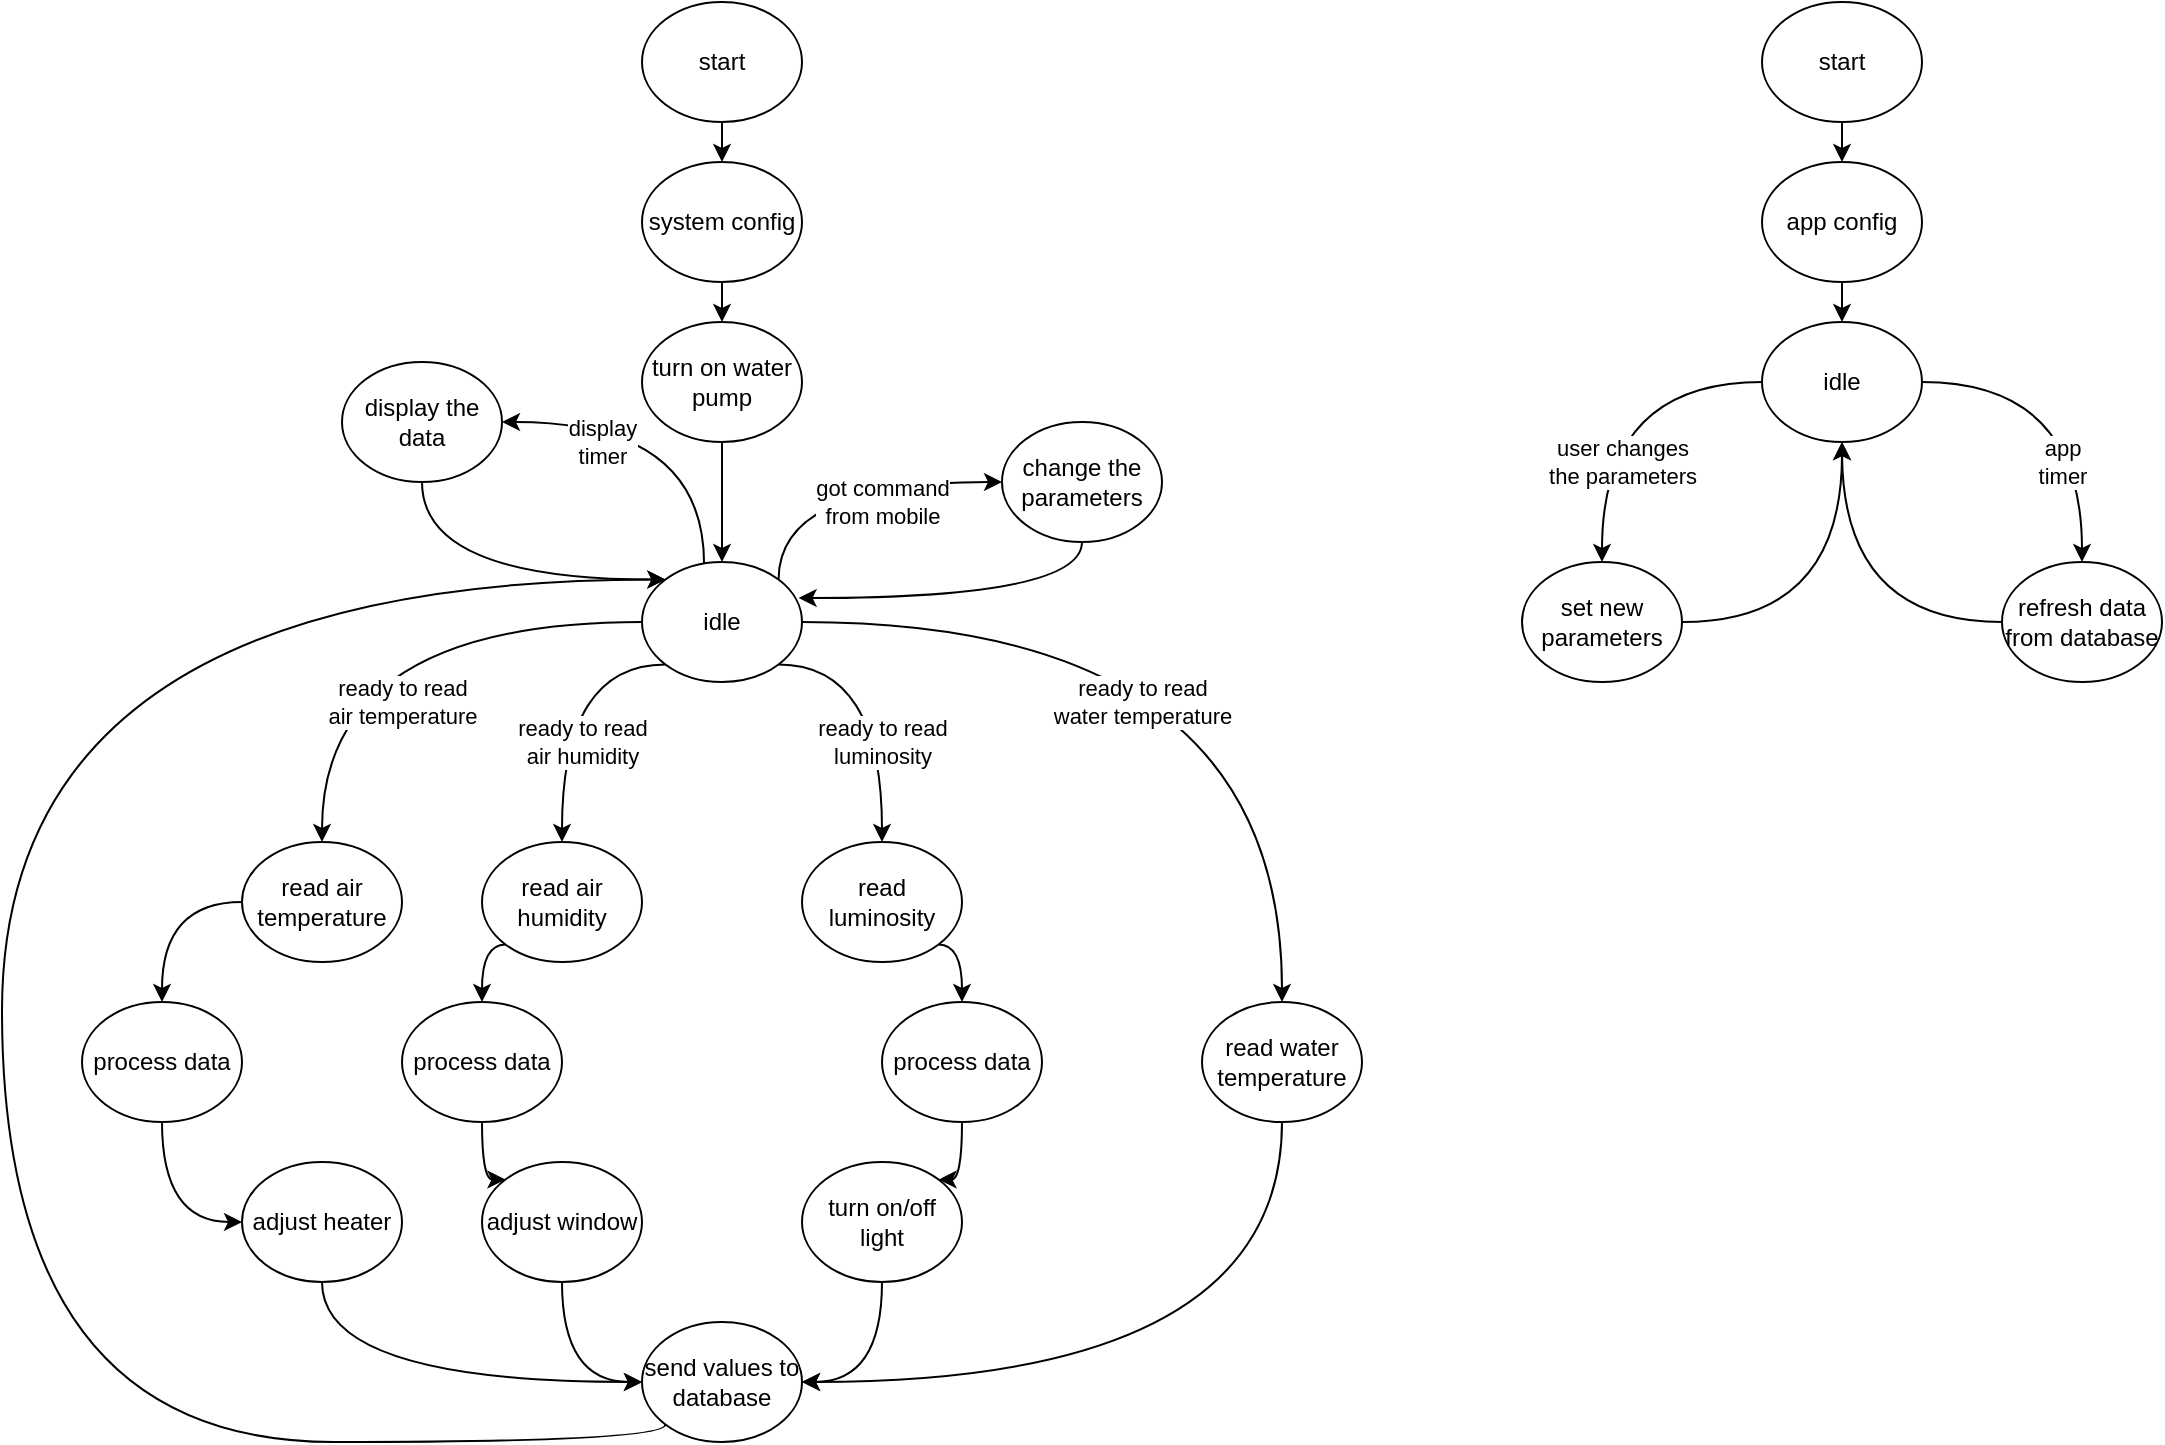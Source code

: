 <mxfile version="15.7.3" type="device"><diagram id="BnsFE4Tw27DlvuBhkqzl" name="Page-1"><mxGraphModel dx="1483" dy="1868" grid="1" gridSize="10" guides="1" tooltips="1" connect="1" arrows="1" fold="1" page="1" pageScale="1" pageWidth="827" pageHeight="1169" math="0" shadow="0"><root><mxCell id="0"/><mxCell id="1" parent="0"/><mxCell id="nS9rwzk1mqLHGK2OqdND-6" value="ready to read&lt;br&gt;air temperature" style="edgeStyle=orthogonalEdgeStyle;rounded=0;orthogonalLoop=1;jettySize=auto;html=1;entryX=0.5;entryY=0;entryDx=0;entryDy=0;curved=1;exitX=0;exitY=0.5;exitDx=0;exitDy=0;" edge="1" parent="1" source="nS9rwzk1mqLHGK2OqdND-1" target="nS9rwzk1mqLHGK2OqdND-2"><mxGeometry x="0.481" y="40" relative="1" as="geometry"><Array as="points"><mxPoint x="240" y="110"/></Array><mxPoint as="offset"/></mxGeometry></mxCell><mxCell id="nS9rwzk1mqLHGK2OqdND-12" value="ready to read&lt;br&gt;air humidity" style="edgeStyle=orthogonalEdgeStyle;curved=1;rounded=0;orthogonalLoop=1;jettySize=auto;html=1;exitX=0;exitY=1;exitDx=0;exitDy=0;entryX=0.5;entryY=0;entryDx=0;entryDy=0;" edge="1" parent="1" source="nS9rwzk1mqLHGK2OqdND-1" target="nS9rwzk1mqLHGK2OqdND-11"><mxGeometry x="0.288" y="10" relative="1" as="geometry"><Array as="points"><mxPoint x="360" y="131"/></Array><mxPoint as="offset"/></mxGeometry></mxCell><mxCell id="nS9rwzk1mqLHGK2OqdND-24" value="ready to read&lt;br&gt;luminosity" style="edgeStyle=orthogonalEdgeStyle;curved=1;rounded=0;orthogonalLoop=1;jettySize=auto;html=1;exitX=1;exitY=1;exitDx=0;exitDy=0;entryX=0.5;entryY=0;entryDx=0;entryDy=0;" edge="1" parent="1" source="nS9rwzk1mqLHGK2OqdND-1" target="nS9rwzk1mqLHGK2OqdND-22"><mxGeometry x="0.288" relative="1" as="geometry"><Array as="points"><mxPoint x="520" y="131"/></Array><mxPoint as="offset"/></mxGeometry></mxCell><mxCell id="nS9rwzk1mqLHGK2OqdND-29" value="ready to read&lt;br&gt;water temperature" style="edgeStyle=orthogonalEdgeStyle;curved=1;rounded=0;orthogonalLoop=1;jettySize=auto;html=1;entryX=0.5;entryY=0;entryDx=0;entryDy=0;" edge="1" parent="1" source="nS9rwzk1mqLHGK2OqdND-1" target="nS9rwzk1mqLHGK2OqdND-28"><mxGeometry x="-0.209" y="-40" relative="1" as="geometry"><mxPoint as="offset"/></mxGeometry></mxCell><mxCell id="nS9rwzk1mqLHGK2OqdND-42" value="got command&lt;br&gt;from mobile" style="edgeStyle=orthogonalEdgeStyle;curved=1;rounded=0;orthogonalLoop=1;jettySize=auto;html=1;exitX=1;exitY=0;exitDx=0;exitDy=0;entryX=0;entryY=0.5;entryDx=0;entryDy=0;" edge="1" parent="1" source="nS9rwzk1mqLHGK2OqdND-1" target="nS9rwzk1mqLHGK2OqdND-40"><mxGeometry x="0.252" y="-10" relative="1" as="geometry"><Array as="points"><mxPoint x="468" y="40"/></Array><mxPoint as="offset"/></mxGeometry></mxCell><mxCell id="nS9rwzk1mqLHGK2OqdND-45" style="edgeStyle=orthogonalEdgeStyle;curved=1;rounded=0;orthogonalLoop=1;jettySize=auto;html=1;entryX=1;entryY=0.5;entryDx=0;entryDy=0;exitX=0.388;exitY=0.017;exitDx=0;exitDy=0;exitPerimeter=0;" edge="1" parent="1" source="nS9rwzk1mqLHGK2OqdND-1" target="nS9rwzk1mqLHGK2OqdND-44"><mxGeometry relative="1" as="geometry"/></mxCell><mxCell id="nS9rwzk1mqLHGK2OqdND-46" value="display&lt;br&gt;timer" style="edgeLabel;html=1;align=center;verticalAlign=middle;resizable=0;points=[];" vertex="1" connectable="0" parent="nS9rwzk1mqLHGK2OqdND-45"><mxGeometry x="0.166" y="15" relative="1" as="geometry"><mxPoint x="-22" y="-5" as="offset"/></mxGeometry></mxCell><mxCell id="nS9rwzk1mqLHGK2OqdND-1" value="idle" style="ellipse;whiteSpace=wrap;html=1;" vertex="1" parent="1"><mxGeometry x="400" y="80" width="80" height="60" as="geometry"/></mxCell><mxCell id="nS9rwzk1mqLHGK2OqdND-7" style="edgeStyle=orthogonalEdgeStyle;curved=1;rounded=0;orthogonalLoop=1;jettySize=auto;html=1;entryX=0.5;entryY=0;entryDx=0;entryDy=0;" edge="1" parent="1" source="nS9rwzk1mqLHGK2OqdND-2" target="nS9rwzk1mqLHGK2OqdND-3"><mxGeometry relative="1" as="geometry"><Array as="points"><mxPoint x="160" y="250"/></Array></mxGeometry></mxCell><mxCell id="nS9rwzk1mqLHGK2OqdND-2" value="read air temperature" style="ellipse;whiteSpace=wrap;html=1;" vertex="1" parent="1"><mxGeometry x="200" y="220" width="80" height="60" as="geometry"/></mxCell><mxCell id="nS9rwzk1mqLHGK2OqdND-8" style="edgeStyle=orthogonalEdgeStyle;curved=1;rounded=0;orthogonalLoop=1;jettySize=auto;html=1;entryX=0;entryY=0.5;entryDx=0;entryDy=0;" edge="1" parent="1" source="nS9rwzk1mqLHGK2OqdND-3" target="nS9rwzk1mqLHGK2OqdND-4"><mxGeometry relative="1" as="geometry"/></mxCell><mxCell id="nS9rwzk1mqLHGK2OqdND-3" value="process data" style="ellipse;whiteSpace=wrap;html=1;" vertex="1" parent="1"><mxGeometry x="120" y="300" width="80" height="60" as="geometry"/></mxCell><mxCell id="nS9rwzk1mqLHGK2OqdND-10" style="edgeStyle=orthogonalEdgeStyle;curved=1;rounded=0;orthogonalLoop=1;jettySize=auto;html=1;entryX=0;entryY=0.5;entryDx=0;entryDy=0;" edge="1" parent="1" source="nS9rwzk1mqLHGK2OqdND-4" target="nS9rwzk1mqLHGK2OqdND-9"><mxGeometry relative="1" as="geometry"><Array as="points"><mxPoint x="240" y="490"/></Array></mxGeometry></mxCell><mxCell id="nS9rwzk1mqLHGK2OqdND-4" value="adjust heater" style="ellipse;whiteSpace=wrap;html=1;" vertex="1" parent="1"><mxGeometry x="200" y="380" width="80" height="60" as="geometry"/></mxCell><mxCell id="nS9rwzk1mqLHGK2OqdND-41" style="edgeStyle=orthogonalEdgeStyle;curved=1;rounded=0;orthogonalLoop=1;jettySize=auto;html=1;entryX=0;entryY=0;entryDx=0;entryDy=0;exitX=0;exitY=1;exitDx=0;exitDy=0;" edge="1" parent="1" source="nS9rwzk1mqLHGK2OqdND-9" target="nS9rwzk1mqLHGK2OqdND-1"><mxGeometry relative="1" as="geometry"><Array as="points"><mxPoint x="412" y="520"/><mxPoint x="80" y="520"/><mxPoint x="80" y="89"/></Array></mxGeometry></mxCell><mxCell id="nS9rwzk1mqLHGK2OqdND-9" value="send values to database" style="ellipse;whiteSpace=wrap;html=1;" vertex="1" parent="1"><mxGeometry x="400" y="460" width="80" height="60" as="geometry"/></mxCell><mxCell id="nS9rwzk1mqLHGK2OqdND-18" style="edgeStyle=orthogonalEdgeStyle;curved=1;rounded=0;orthogonalLoop=1;jettySize=auto;html=1;exitX=0;exitY=1;exitDx=0;exitDy=0;entryX=0.5;entryY=0;entryDx=0;entryDy=0;" edge="1" parent="1" source="nS9rwzk1mqLHGK2OqdND-11" target="nS9rwzk1mqLHGK2OqdND-13"><mxGeometry relative="1" as="geometry"/></mxCell><mxCell id="nS9rwzk1mqLHGK2OqdND-11" value="read air humidity" style="ellipse;whiteSpace=wrap;html=1;" vertex="1" parent="1"><mxGeometry x="320" y="220" width="80" height="60" as="geometry"/></mxCell><mxCell id="nS9rwzk1mqLHGK2OqdND-20" style="edgeStyle=orthogonalEdgeStyle;curved=1;rounded=0;orthogonalLoop=1;jettySize=auto;html=1;entryX=0;entryY=0;entryDx=0;entryDy=0;" edge="1" parent="1" source="nS9rwzk1mqLHGK2OqdND-13" target="nS9rwzk1mqLHGK2OqdND-15"><mxGeometry relative="1" as="geometry"><Array as="points"><mxPoint x="320" y="389"/></Array></mxGeometry></mxCell><mxCell id="nS9rwzk1mqLHGK2OqdND-13" value="process data" style="ellipse;whiteSpace=wrap;html=1;" vertex="1" parent="1"><mxGeometry x="280" y="300" width="80" height="60" as="geometry"/></mxCell><mxCell id="nS9rwzk1mqLHGK2OqdND-16" style="edgeStyle=orthogonalEdgeStyle;curved=1;rounded=0;orthogonalLoop=1;jettySize=auto;html=1;entryX=0;entryY=0.5;entryDx=0;entryDy=0;" edge="1" parent="1" source="nS9rwzk1mqLHGK2OqdND-15" target="nS9rwzk1mqLHGK2OqdND-9"><mxGeometry relative="1" as="geometry"/></mxCell><mxCell id="nS9rwzk1mqLHGK2OqdND-15" value="adjust window" style="ellipse;whiteSpace=wrap;html=1;" vertex="1" parent="1"><mxGeometry x="320" y="380" width="80" height="60" as="geometry"/></mxCell><mxCell id="nS9rwzk1mqLHGK2OqdND-27" style="edgeStyle=orthogonalEdgeStyle;curved=1;rounded=0;orthogonalLoop=1;jettySize=auto;html=1;entryX=1;entryY=0.5;entryDx=0;entryDy=0;" edge="1" parent="1" source="nS9rwzk1mqLHGK2OqdND-21" target="nS9rwzk1mqLHGK2OqdND-9"><mxGeometry relative="1" as="geometry"/></mxCell><mxCell id="nS9rwzk1mqLHGK2OqdND-21" value="turn on/off light" style="ellipse;whiteSpace=wrap;html=1;" vertex="1" parent="1"><mxGeometry x="480" y="380" width="80" height="60" as="geometry"/></mxCell><mxCell id="nS9rwzk1mqLHGK2OqdND-25" style="edgeStyle=orthogonalEdgeStyle;curved=1;rounded=0;orthogonalLoop=1;jettySize=auto;html=1;exitX=1;exitY=1;exitDx=0;exitDy=0;entryX=0.5;entryY=0;entryDx=0;entryDy=0;" edge="1" parent="1" source="nS9rwzk1mqLHGK2OqdND-22" target="nS9rwzk1mqLHGK2OqdND-23"><mxGeometry relative="1" as="geometry"/></mxCell><mxCell id="nS9rwzk1mqLHGK2OqdND-22" value="read luminosity" style="ellipse;whiteSpace=wrap;html=1;" vertex="1" parent="1"><mxGeometry x="480" y="220" width="80" height="60" as="geometry"/></mxCell><mxCell id="nS9rwzk1mqLHGK2OqdND-26" style="edgeStyle=orthogonalEdgeStyle;curved=1;rounded=0;orthogonalLoop=1;jettySize=auto;html=1;entryX=1;entryY=0;entryDx=0;entryDy=0;" edge="1" parent="1" source="nS9rwzk1mqLHGK2OqdND-23" target="nS9rwzk1mqLHGK2OqdND-21"><mxGeometry relative="1" as="geometry"><Array as="points"><mxPoint x="560" y="389"/></Array></mxGeometry></mxCell><mxCell id="nS9rwzk1mqLHGK2OqdND-23" value="process data" style="ellipse;whiteSpace=wrap;html=1;" vertex="1" parent="1"><mxGeometry x="520" y="300" width="80" height="60" as="geometry"/></mxCell><mxCell id="nS9rwzk1mqLHGK2OqdND-30" style="edgeStyle=orthogonalEdgeStyle;curved=1;rounded=0;orthogonalLoop=1;jettySize=auto;html=1;entryX=1;entryY=0.5;entryDx=0;entryDy=0;" edge="1" parent="1" source="nS9rwzk1mqLHGK2OqdND-28" target="nS9rwzk1mqLHGK2OqdND-9"><mxGeometry relative="1" as="geometry"><Array as="points"><mxPoint x="720" y="490"/></Array></mxGeometry></mxCell><mxCell id="nS9rwzk1mqLHGK2OqdND-28" value="read water temperature" style="ellipse;whiteSpace=wrap;html=1;" vertex="1" parent="1"><mxGeometry x="680" y="300" width="80" height="60" as="geometry"/></mxCell><mxCell id="nS9rwzk1mqLHGK2OqdND-37" style="edgeStyle=orthogonalEdgeStyle;curved=1;rounded=0;orthogonalLoop=1;jettySize=auto;html=1;exitX=0.5;exitY=1;exitDx=0;exitDy=0;entryX=0.5;entryY=0;entryDx=0;entryDy=0;" edge="1" parent="1" source="nS9rwzk1mqLHGK2OqdND-31" target="nS9rwzk1mqLHGK2OqdND-32"><mxGeometry relative="1" as="geometry"/></mxCell><mxCell id="nS9rwzk1mqLHGK2OqdND-31" value="start" style="ellipse;whiteSpace=wrap;html=1;" vertex="1" parent="1"><mxGeometry x="400" y="-200" width="80" height="60" as="geometry"/></mxCell><mxCell id="nS9rwzk1mqLHGK2OqdND-38" style="edgeStyle=orthogonalEdgeStyle;curved=1;rounded=0;orthogonalLoop=1;jettySize=auto;html=1;exitX=0.5;exitY=1;exitDx=0;exitDy=0;entryX=0.5;entryY=0;entryDx=0;entryDy=0;" edge="1" parent="1" source="nS9rwzk1mqLHGK2OqdND-32" target="nS9rwzk1mqLHGK2OqdND-33"><mxGeometry relative="1" as="geometry"/></mxCell><mxCell id="nS9rwzk1mqLHGK2OqdND-32" value="system config" style="ellipse;whiteSpace=wrap;html=1;" vertex="1" parent="1"><mxGeometry x="400" y="-120" width="80" height="60" as="geometry"/></mxCell><mxCell id="nS9rwzk1mqLHGK2OqdND-39" style="edgeStyle=orthogonalEdgeStyle;curved=1;rounded=0;orthogonalLoop=1;jettySize=auto;html=1;exitX=0.5;exitY=1;exitDx=0;exitDy=0;entryX=0.5;entryY=0;entryDx=0;entryDy=0;" edge="1" parent="1" source="nS9rwzk1mqLHGK2OqdND-33" target="nS9rwzk1mqLHGK2OqdND-1"><mxGeometry relative="1" as="geometry"/></mxCell><mxCell id="nS9rwzk1mqLHGK2OqdND-33" value="turn on water pump" style="ellipse;whiteSpace=wrap;html=1;" vertex="1" parent="1"><mxGeometry x="400" y="-40" width="80" height="60" as="geometry"/></mxCell><mxCell id="nS9rwzk1mqLHGK2OqdND-43" style="edgeStyle=orthogonalEdgeStyle;curved=1;rounded=0;orthogonalLoop=1;jettySize=auto;html=1;entryX=0.979;entryY=0.3;entryDx=0;entryDy=0;entryPerimeter=0;" edge="1" parent="1" source="nS9rwzk1mqLHGK2OqdND-40" target="nS9rwzk1mqLHGK2OqdND-1"><mxGeometry relative="1" as="geometry"><Array as="points"><mxPoint x="620" y="98"/></Array></mxGeometry></mxCell><mxCell id="nS9rwzk1mqLHGK2OqdND-40" value="change the parameters" style="ellipse;whiteSpace=wrap;html=1;" vertex="1" parent="1"><mxGeometry x="580" y="10" width="80" height="60" as="geometry"/></mxCell><mxCell id="nS9rwzk1mqLHGK2OqdND-49" style="edgeStyle=orthogonalEdgeStyle;curved=1;rounded=0;orthogonalLoop=1;jettySize=auto;html=1;entryX=0;entryY=0;entryDx=0;entryDy=0;" edge="1" parent="1" source="nS9rwzk1mqLHGK2OqdND-44" target="nS9rwzk1mqLHGK2OqdND-1"><mxGeometry relative="1" as="geometry"><Array as="points"><mxPoint x="290" y="89"/></Array></mxGeometry></mxCell><mxCell id="nS9rwzk1mqLHGK2OqdND-44" value="display the data" style="ellipse;whiteSpace=wrap;html=1;" vertex="1" parent="1"><mxGeometry x="250" y="-20" width="80" height="60" as="geometry"/></mxCell><mxCell id="nS9rwzk1mqLHGK2OqdND-51" style="edgeStyle=orthogonalEdgeStyle;curved=1;rounded=0;orthogonalLoop=1;jettySize=auto;html=1;exitX=0.5;exitY=1;exitDx=0;exitDy=0;entryX=0.5;entryY=0;entryDx=0;entryDy=0;" edge="1" parent="1" source="nS9rwzk1mqLHGK2OqdND-52" target="nS9rwzk1mqLHGK2OqdND-53"><mxGeometry relative="1" as="geometry"/></mxCell><mxCell id="nS9rwzk1mqLHGK2OqdND-52" value="start" style="ellipse;whiteSpace=wrap;html=1;" vertex="1" parent="1"><mxGeometry x="960" y="-200" width="80" height="60" as="geometry"/></mxCell><mxCell id="nS9rwzk1mqLHGK2OqdND-62" style="edgeStyle=orthogonalEdgeStyle;curved=1;rounded=0;orthogonalLoop=1;jettySize=auto;html=1;" edge="1" parent="1" source="nS9rwzk1mqLHGK2OqdND-53" target="nS9rwzk1mqLHGK2OqdND-54"><mxGeometry relative="1" as="geometry"/></mxCell><mxCell id="nS9rwzk1mqLHGK2OqdND-53" value="app config" style="ellipse;whiteSpace=wrap;html=1;" vertex="1" parent="1"><mxGeometry x="960" y="-120" width="80" height="60" as="geometry"/></mxCell><mxCell id="nS9rwzk1mqLHGK2OqdND-58" value="user changes&lt;br&gt;the parameters" style="edgeStyle=orthogonalEdgeStyle;curved=1;rounded=0;orthogonalLoop=1;jettySize=auto;html=1;entryX=0.5;entryY=0;entryDx=0;entryDy=0;exitX=0;exitY=0.5;exitDx=0;exitDy=0;" edge="1" parent="1" source="nS9rwzk1mqLHGK2OqdND-54" target="nS9rwzk1mqLHGK2OqdND-55"><mxGeometry x="0.412" y="10" relative="1" as="geometry"><Array as="points"><mxPoint x="880" y="-10"/></Array><mxPoint as="offset"/></mxGeometry></mxCell><mxCell id="nS9rwzk1mqLHGK2OqdND-59" value="app&lt;br&gt;timer" style="edgeStyle=orthogonalEdgeStyle;curved=1;rounded=0;orthogonalLoop=1;jettySize=auto;html=1;entryX=0.5;entryY=0;entryDx=0;entryDy=0;exitX=1;exitY=0.5;exitDx=0;exitDy=0;" edge="1" parent="1" source="nS9rwzk1mqLHGK2OqdND-54" target="nS9rwzk1mqLHGK2OqdND-56"><mxGeometry x="0.412" y="-10" relative="1" as="geometry"><Array as="points"><mxPoint x="1120" y="-10"/></Array><mxPoint as="offset"/></mxGeometry></mxCell><mxCell id="nS9rwzk1mqLHGK2OqdND-54" value="idle" style="ellipse;whiteSpace=wrap;html=1;" vertex="1" parent="1"><mxGeometry x="960" y="-40" width="80" height="60" as="geometry"/></mxCell><mxCell id="nS9rwzk1mqLHGK2OqdND-60" style="edgeStyle=orthogonalEdgeStyle;curved=1;rounded=0;orthogonalLoop=1;jettySize=auto;html=1;entryX=0.5;entryY=1;entryDx=0;entryDy=0;" edge="1" parent="1" source="nS9rwzk1mqLHGK2OqdND-55" target="nS9rwzk1mqLHGK2OqdND-54"><mxGeometry relative="1" as="geometry"/></mxCell><mxCell id="nS9rwzk1mqLHGK2OqdND-55" value="set new parameters" style="ellipse;whiteSpace=wrap;html=1;" vertex="1" parent="1"><mxGeometry x="840" y="80" width="80" height="60" as="geometry"/></mxCell><mxCell id="nS9rwzk1mqLHGK2OqdND-61" style="edgeStyle=orthogonalEdgeStyle;curved=1;rounded=0;orthogonalLoop=1;jettySize=auto;html=1;" edge="1" parent="1" source="nS9rwzk1mqLHGK2OqdND-56"><mxGeometry relative="1" as="geometry"><mxPoint x="1000" y="20" as="targetPoint"/></mxGeometry></mxCell><mxCell id="nS9rwzk1mqLHGK2OqdND-56" value="refresh data from database" style="ellipse;whiteSpace=wrap;html=1;" vertex="1" parent="1"><mxGeometry x="1080" y="80" width="80" height="60" as="geometry"/></mxCell></root></mxGraphModel></diagram></mxfile>